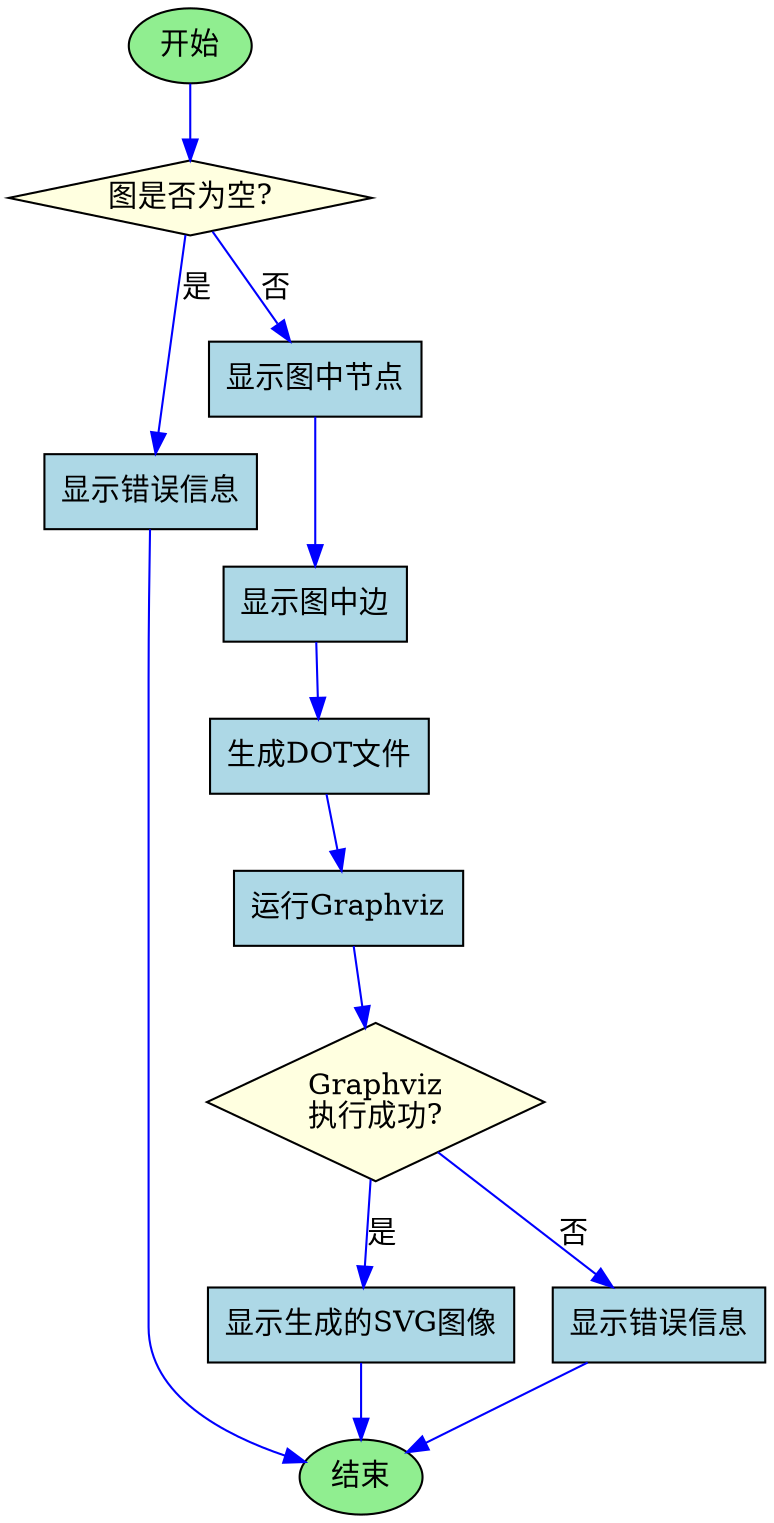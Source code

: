digraph ShowGraph {
    node [shape=box, style=filled, fillcolor=lightblue];
    edge [color=blue];
    rankdir=TB;

    start [shape=oval, fillcolor=lightgreen, label="开始"];
    checkEmpty [shape=diamond, fillcolor=lightyellow, label="图是否为空?"];
    showError [label="显示错误信息"];
    showNodes [label="显示图中节点"];
    showEdges [label="显示图中边"];
    generateDot [label="生成DOT文件"];
    runGraphviz [label="运行Graphviz"];
    checkSuccess [shape=diamond, fillcolor=lightyellow, label="Graphviz\n执行成功?"];
    showImage [label="显示生成的SVG图像"];
    showErrorInfo [label="显示错误信息"];
    end [shape=oval, fillcolor=lightgreen, label="结束"];
    start -> checkEmpty;
    checkEmpty -> showError [label="是"];
    checkEmpty -> showNodes [label="否"];
    showNodes -> showEdges;
    showEdges -> generateDot;
    generateDot -> runGraphviz;
    runGraphviz -> checkSuccess;
    checkSuccess -> showImage [label="是"];
    checkSuccess -> showErrorInfo [label="否"];
    showImage -> end;
    showErrorInfo -> end;
    showError -> end;
}